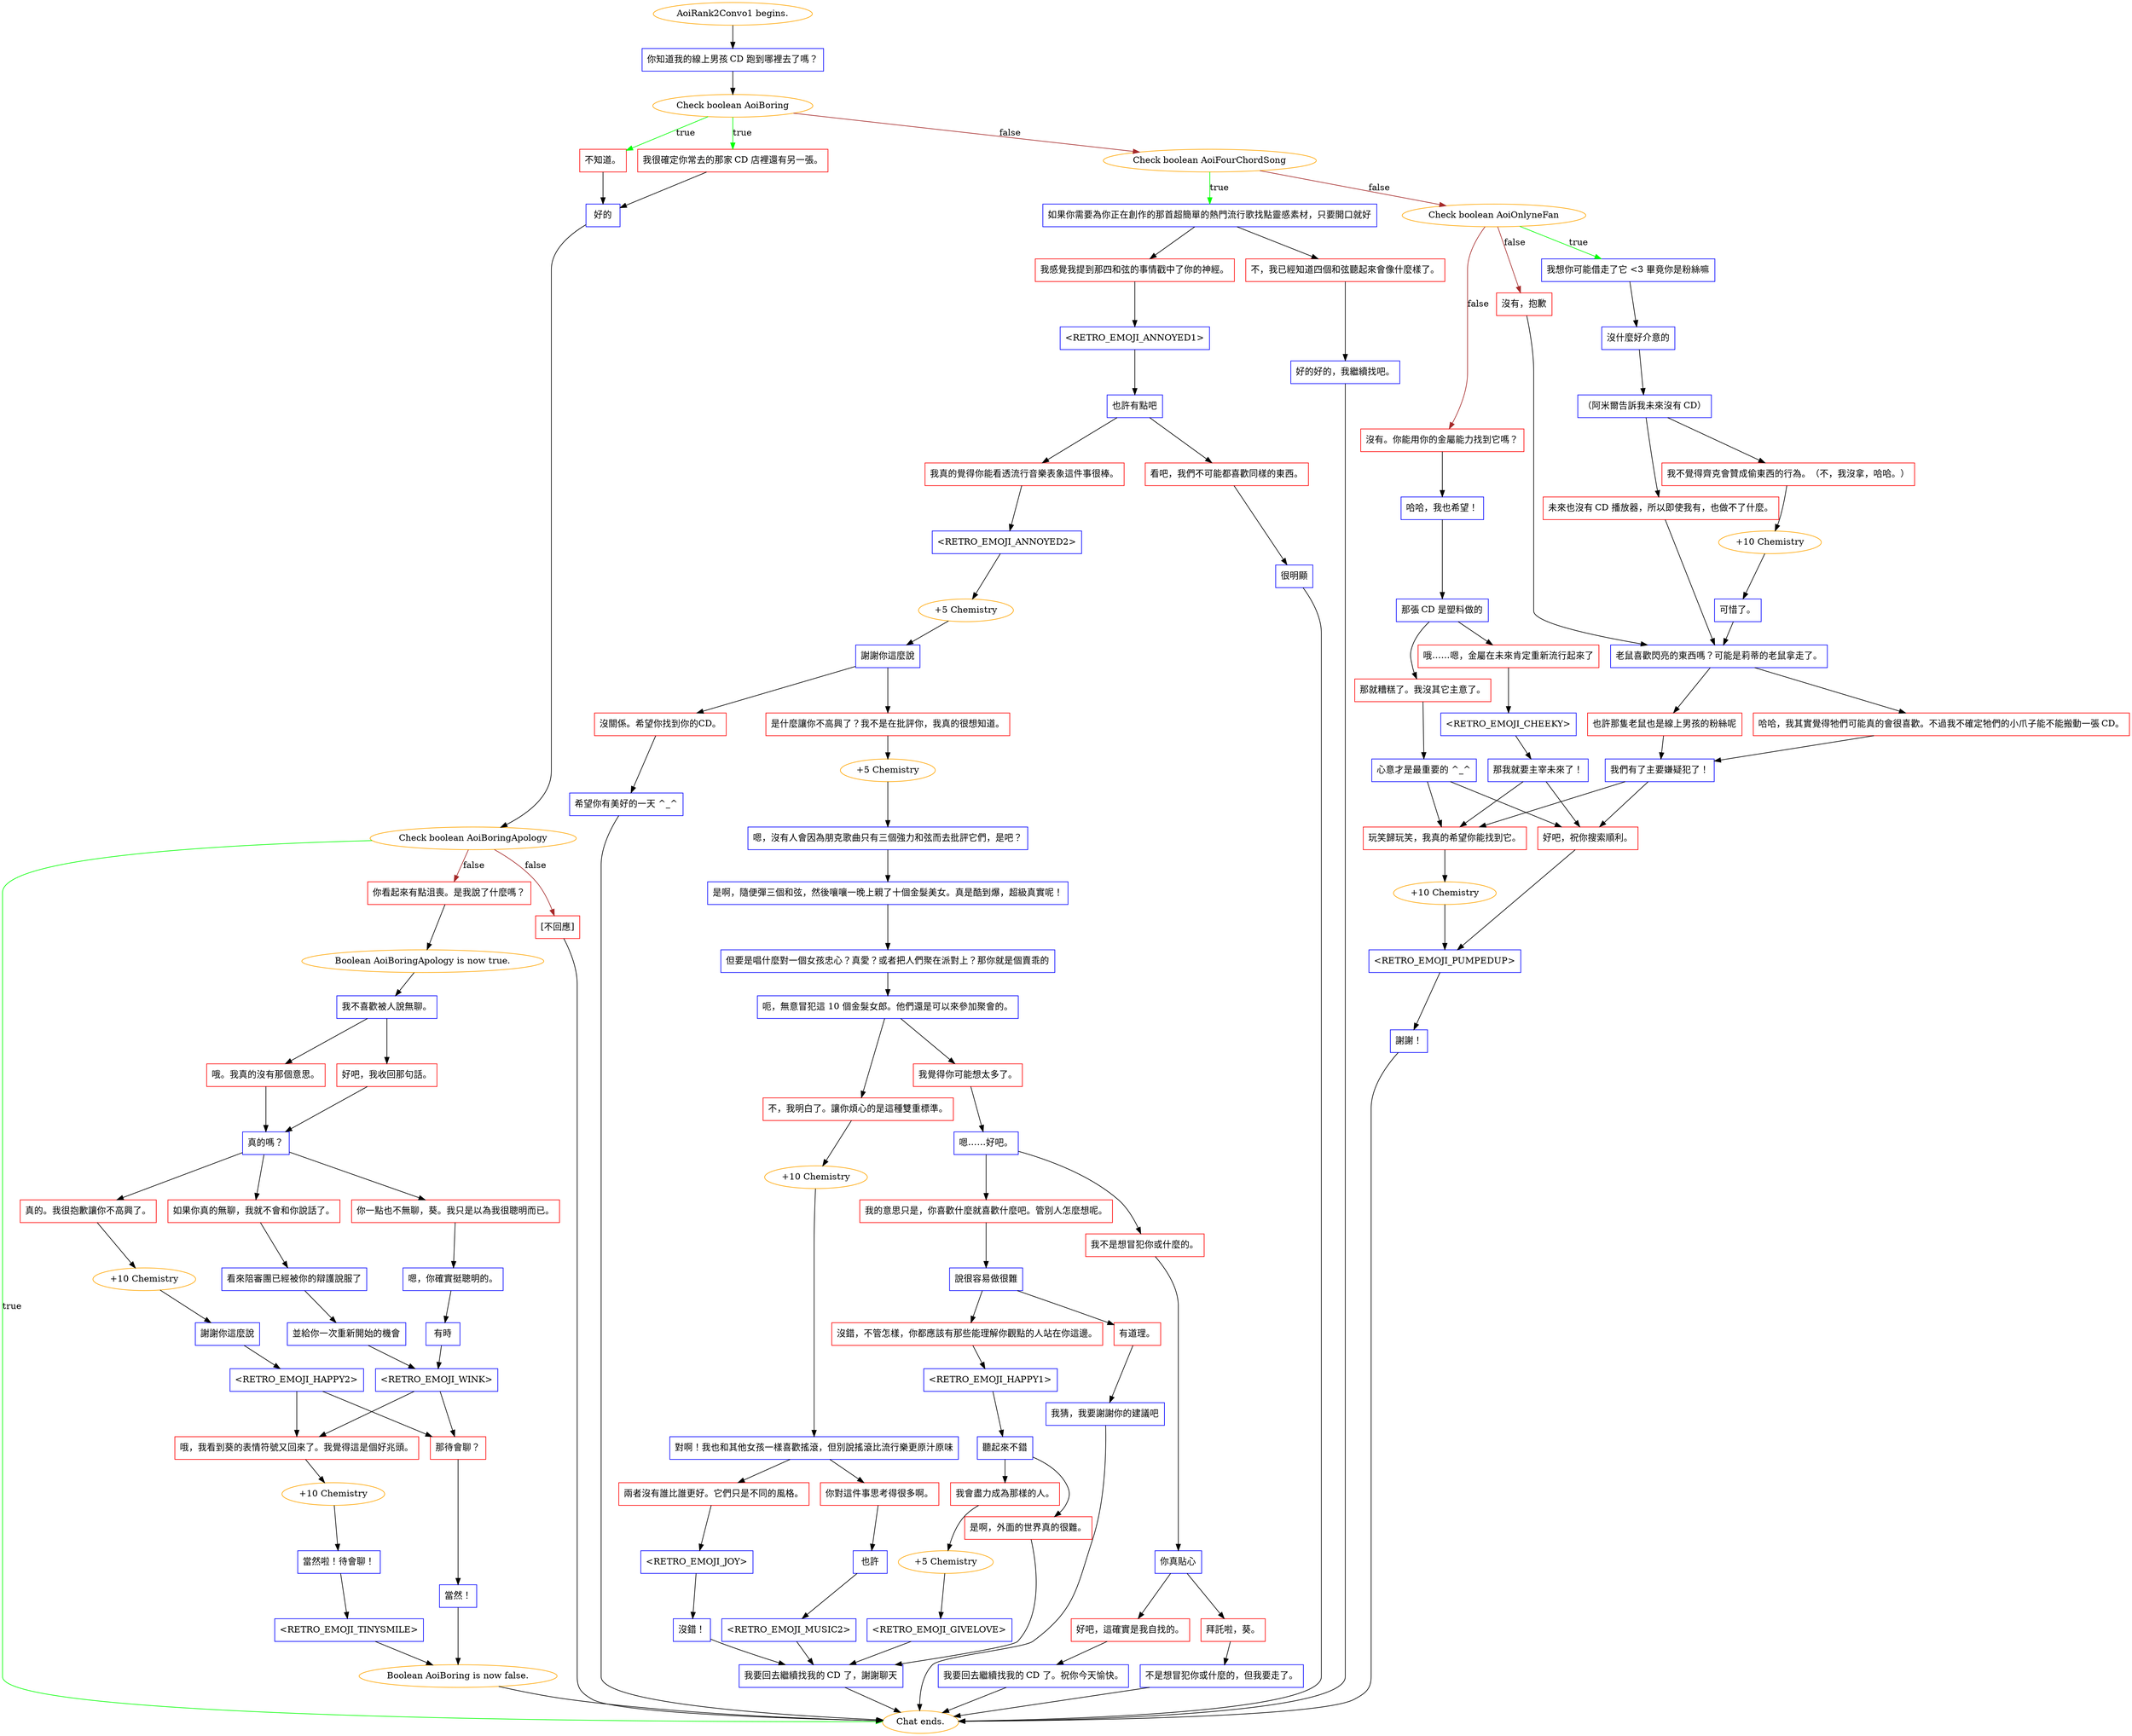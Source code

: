 digraph {
	"AoiRank2Convo1 begins." [color=orange];
		"AoiRank2Convo1 begins." -> j1280099179;
	j1280099179 [label="你知道我的線上男孩 CD 跑到哪裡去了嗎？",shape=box,color=blue];
		j1280099179 -> j645152137;
	j645152137 [label="Check boolean AoiBoring",color=orange];
		j645152137 -> j3492771584 [label=true,color=green];
		j645152137 -> j3868470206 [label=true,color=green];
		j645152137 -> j1227379375 [label=false,color=brown];
	j3492771584 [label="不知道。",shape=box,color=red];
		j3492771584 -> j2605557310;
	j3868470206 [label="我很確定你常去的那家 CD 店裡還有另一張。",shape=box,color=red];
		j3868470206 -> j2605557310;
	j1227379375 [label="Check boolean AoiFourChordSong",color=orange];
		j1227379375 -> j3790342780 [label=true,color=green];
		j1227379375 -> j3702331683 [label=false,color=brown];
	j2605557310 [label="好的",shape=box,color=blue];
		j2605557310 -> j3271738332;
	j3790342780 [label="如果你需要為你正在創作的那首超簡單的熱門流行歌找點靈感素材，只要開口就好",shape=box,color=blue];
		j3790342780 -> j2935851279;
		j3790342780 -> j830710595;
	j3702331683 [label="Check boolean AoiOnlyneFan",color=orange];
		j3702331683 -> j3459632221 [label=true,color=green];
		j3702331683 -> j4213600468 [label=false,color=brown];
		j3702331683 -> j1077295472 [label=false,color=brown];
	j3271738332 [label="Check boolean AoiBoringApology",color=orange];
		j3271738332 -> "Chat ends." [label=true,color=green];
		j3271738332 -> j3200917613 [label=false,color=brown];
		j3271738332 -> j3233129582 [label=false,color=brown];
	j2935851279 [label="我感覺我提到那四和弦的事情戳中了你的神經。",shape=box,color=red];
		j2935851279 -> j277034225;
	j830710595 [label="不，我已經知道四個和弦聽起來會像什麼樣了。",shape=box,color=red];
		j830710595 -> j3603189372;
	j3459632221 [label="我想你可能借走了它 <3 畢竟你是粉絲嘛",shape=box,color=blue];
		j3459632221 -> j3216318965;
	j4213600468 [label="沒有，抱歉",shape=box,color=red];
		j4213600468 -> j2549265511;
	j1077295472 [label="沒有。你能用你的金屬能力找到它嗎？",shape=box,color=red];
		j1077295472 -> j2366472093;
	"Chat ends." [color=orange];
	j3200917613 [label="你看起來有點沮喪。是我說了什麼嗎？",shape=box,color=red];
		j3200917613 -> j4072041396;
	j3233129582 [label="[不回應]",shape=box,color=red];
		j3233129582 -> "Chat ends.";
	j277034225 [label="<RETRO_EMOJI_ANNOYED1>",shape=box,color=blue];
		j277034225 -> j2256184399;
	j3603189372 [label="好的好的，我繼續找吧。",shape=box,color=blue];
		j3603189372 -> "Chat ends.";
	j3216318965 [label="沒什麼好介意的",shape=box,color=blue];
		j3216318965 -> j2768297059;
	j2549265511 [label="老鼠喜歡閃亮的東西嗎？可能是莉蒂的老鼠拿走了。",shape=box,color=blue];
		j2549265511 -> j2771816868;
		j2549265511 -> j3344331898;
	j2366472093 [label="哈哈，我也希望！",shape=box,color=blue];
		j2366472093 -> j2592848681;
	j4072041396 [label="Boolean AoiBoringApology is now true.",color=orange];
		j4072041396 -> j2329897424;
	j2256184399 [label="也許有點吧",shape=box,color=blue];
		j2256184399 -> j219853195;
		j2256184399 -> j1499997442;
	j2768297059 [label="（阿米爾告訴我未來沒有 CD）",shape=box,color=blue];
		j2768297059 -> j3006157820;
		j2768297059 -> j1532672489;
	j2771816868 [label="也許那隻老鼠也是線上男孩的粉絲呢",shape=box,color=red];
		j2771816868 -> j365972223;
	j3344331898 [label="哈哈，我其實覺得牠們可能真的會很喜歡。不過我不確定牠們的小爪子能不能搬動一張 CD。",shape=box,color=red];
		j3344331898 -> j365972223;
	j2592848681 [label="那張 CD 是塑料做的",shape=box,color=blue];
		j2592848681 -> j214763487;
		j2592848681 -> j1969013247;
	j2329897424 [label="我不喜歡被人說無聊。",shape=box,color=blue];
		j2329897424 -> j2767093230;
		j2329897424 -> j14139092;
	j219853195 [label="我真的覺得你能看透流行音樂表象這件事很棒。",shape=box,color=red];
		j219853195 -> j2318722493;
	j1499997442 [label="看吧，我們不可能都喜歡同樣的東西。",shape=box,color=red];
		j1499997442 -> j1673847169;
	j3006157820 [label="我不覺得齊克會贊成偷東西的行為。（不，我沒拿，哈哈。）",shape=box,color=red];
		j3006157820 -> j584109518;
	j1532672489 [label="未來也沒有 CD 播放器，所以即使我有，也做不了什麼。",shape=box,color=red];
		j1532672489 -> j2549265511;
	j365972223 [label="我們有了主要嫌疑犯了！",shape=box,color=blue];
		j365972223 -> j178621633;
		j365972223 -> j2185647357;
	j214763487 [label="哦……嗯，金屬在未來肯定重新流行起來了",shape=box,color=red];
		j214763487 -> j1654796626;
	j1969013247 [label="那就糟糕了。我沒其它主意了。",shape=box,color=red];
		j1969013247 -> j4203870423;
	j2767093230 [label="哦。我真的沒有那個意思。",shape=box,color=red];
		j2767093230 -> j521148088;
	j14139092 [label="好吧，我收回那句話。",shape=box,color=red];
		j14139092 -> j521148088;
	j2318722493 [label="<RETRO_EMOJI_ANNOYED2>",shape=box,color=blue];
		j2318722493 -> j3217924810;
	j1673847169 [label="很明顯",shape=box,color=blue];
		j1673847169 -> "Chat ends.";
	j584109518 [label="+10 Chemistry",color=orange];
		j584109518 -> j828078143;
	j178621633 [label="玩笑歸玩笑，我真的希望你能找到它。",shape=box,color=red];
		j178621633 -> j3568556139;
	j2185647357 [label="好吧，祝你搜索順利。",shape=box,color=red];
		j2185647357 -> j3355039459;
	j1654796626 [label="<RETRO_EMOJI_CHEEKY>",shape=box,color=blue];
		j1654796626 -> j2939666772;
	j4203870423 [label="心意才是最重要的 ^_^",shape=box,color=blue];
		j4203870423 -> j178621633;
		j4203870423 -> j2185647357;
	j521148088 [label="真的嗎？",shape=box,color=blue];
		j521148088 -> j2443134990;
		j521148088 -> j494422630;
		j521148088 -> j2469828193;
	j3217924810 [label="+5 Chemistry",color=orange];
		j3217924810 -> j928045412;
	j828078143 [label="可惜了。",shape=box,color=blue];
		j828078143 -> j2549265511;
	j3568556139 [label="+10 Chemistry",color=orange];
		j3568556139 -> j3355039459;
	j3355039459 [label="<RETRO_EMOJI_PUMPEDUP>",shape=box,color=blue];
		j3355039459 -> j2867982091;
	j2939666772 [label="那我就要主宰未來了！",shape=box,color=blue];
		j2939666772 -> j178621633;
		j2939666772 -> j2185647357;
	j2443134990 [label="真的。我很抱歉讓你不高興了。",shape=box,color=red];
		j2443134990 -> j246699847;
	j494422630 [label="你一點也不無聊，葵。我只是以為我很聰明而已。",shape=box,color=red];
		j494422630 -> j1722124896;
	j2469828193 [label="如果你真的無聊，我就不會和你說話了。",shape=box,color=red];
		j2469828193 -> j529449625;
	j928045412 [label="謝謝你這麼說",shape=box,color=blue];
		j928045412 -> j108558902;
		j928045412 -> j2347697155;
	j2867982091 [label="謝謝！",shape=box,color=blue];
		j2867982091 -> "Chat ends.";
	j246699847 [label="+10 Chemistry",color=orange];
		j246699847 -> j3675487597;
	j1722124896 [label="嗯，你確實挺聰明的。",shape=box,color=blue];
		j1722124896 -> j4266391467;
	j529449625 [label="看來陪審團已經被你的辯護說服了",shape=box,color=blue];
		j529449625 -> j1928176844;
	j108558902 [label="是什麼讓你不高興了？我不是在批評你，我真的很想知道。",shape=box,color=red];
		j108558902 -> j2752009091;
	j2347697155 [label="沒關係。希望你找到你的CD。",shape=box,color=red];
		j2347697155 -> j3931045469;
	j3675487597 [label="謝謝你這麼說",shape=box,color=blue];
		j3675487597 -> j2757887073;
	j4266391467 [label="有時",shape=box,color=blue];
		j4266391467 -> j1922140397;
	j1928176844 [label="並給你一次重新開始的機會",shape=box,color=blue];
		j1928176844 -> j1922140397;
	j2752009091 [label="+5 Chemistry",color=orange];
		j2752009091 -> j396596757;
	j3931045469 [label="希望你有美好的一天 ^_^",shape=box,color=blue];
		j3931045469 -> "Chat ends.";
	j2757887073 [label="<RETRO_EMOJI_HAPPY2>",shape=box,color=blue];
		j2757887073 -> j1244891959;
		j2757887073 -> j490186539;
	j1922140397 [label="<RETRO_EMOJI_WINK>",shape=box,color=blue];
		j1922140397 -> j1244891959;
		j1922140397 -> j490186539;
	j396596757 [label="嗯，沒有人會因為朋克歌曲只有三個強力和弦而去批評它們，是吧？",shape=box,color=blue];
		j396596757 -> j1350826519;
	j1244891959 [label="那待會聊？",shape=box,color=red];
		j1244891959 -> j2769252710;
	j490186539 [label="哦，我看到葵的表情符號又回來了。我覺得這是個好兆頭。",shape=box,color=red];
		j490186539 -> j3176001180;
	j1350826519 [label="是啊，隨便彈三個和弦，然後嚷嚷一晚上親了十個金髮美女。真是酷到爆，超級真實呢！",shape=box,color=blue];
		j1350826519 -> j1509656309;
	j2769252710 [label="當然！",shape=box,color=blue];
		j2769252710 -> j2581611291;
	j3176001180 [label="+10 Chemistry",color=orange];
		j3176001180 -> j3764454846;
	j1509656309 [label="但要是唱什麼對一個女孩忠心？真愛？或者把人們聚在派對上？那你就是個賣乖的",shape=box,color=blue];
		j1509656309 -> j92490591;
	j2581611291 [label="Boolean AoiBoring is now false.",color=orange];
		j2581611291 -> "Chat ends.";
	j3764454846 [label="當然啦！待會聊！",shape=box,color=blue];
		j3764454846 -> j153386734;
	j92490591 [label="呃，無意冒犯這 10 個金髮女郎。他們還是可以來參加聚會的。",shape=box,color=blue];
		j92490591 -> j1927402906;
		j92490591 -> j3787466316;
	j153386734 [label="<RETRO_EMOJI_TINYSMILE>",shape=box,color=blue];
		j153386734 -> j2581611291;
	j1927402906 [label="不，我明白了。讓你煩心的是這種雙重標準。",shape=box,color=red];
		j1927402906 -> j3558590338;
	j3787466316 [label="我覺得你可能想太多了。",shape=box,color=red];
		j3787466316 -> j3757760730;
	j3558590338 [label="+10 Chemistry",color=orange];
		j3558590338 -> j456991305;
	j3757760730 [label="嗯……好吧。",shape=box,color=blue];
		j3757760730 -> j2356154961;
		j3757760730 -> j4112055796;
	j456991305 [label="對啊！我也和其他女孩一樣喜歡搖滾，但別說搖滾比流行樂更原汁原味",shape=box,color=blue];
		j456991305 -> j4050252855;
		j456991305 -> j1591737056;
	j2356154961 [label="我的意思只是，你喜歡什麼就喜歡什麼吧。管別人怎麼想呢。",shape=box,color=red];
		j2356154961 -> j3925601593;
	j4112055796 [label="我不是想冒犯你或什麼的。",shape=box,color=red];
		j4112055796 -> j733170948;
	j4050252855 [label="兩者沒有誰比誰更好。它們只是不同的風格。",shape=box,color=red];
		j4050252855 -> j1854989390;
	j1591737056 [label="你對這件事思考得很多啊。",shape=box,color=red];
		j1591737056 -> j224349809;
	j3925601593 [label="說很容易做很難",shape=box,color=blue];
		j3925601593 -> j965191981;
		j3925601593 -> j797685470;
	j733170948 [label="你真貼心",shape=box,color=blue];
		j733170948 -> j2303401699;
		j733170948 -> j1260562022;
	j1854989390 [label="<RETRO_EMOJI_JOY>",shape=box,color=blue];
		j1854989390 -> j3514220270;
	j224349809 [label="也許",shape=box,color=blue];
		j224349809 -> j3249475322;
	j965191981 [label="有道理。",shape=box,color=red];
		j965191981 -> j6492176;
	j797685470 [label="沒錯，不管怎樣，你都應該有那些能理解你觀點的人站在你這邊。",shape=box,color=red];
		j797685470 -> j3655427114;
	j2303401699 [label="好吧，這確實是我自找的。",shape=box,color=red];
		j2303401699 -> j2784239652;
	j1260562022 [label="拜託啦，葵。",shape=box,color=red];
		j1260562022 -> j922570555;
	j3514220270 [label="沒錯！",shape=box,color=blue];
		j3514220270 -> j512239308;
	j3249475322 [label="<RETRO_EMOJI_MUSIC2>",shape=box,color=blue];
		j3249475322 -> j512239308;
	j6492176 [label="我猜，我要謝謝你的建議吧",shape=box,color=blue];
		j6492176 -> "Chat ends.";
	j3655427114 [label="<RETRO_EMOJI_HAPPY1>",shape=box,color=blue];
		j3655427114 -> j208401826;
	j2784239652 [label="我要回去繼續找我的 CD 了。祝你今天愉快。",shape=box,color=blue];
		j2784239652 -> "Chat ends.";
	j922570555 [label="不是想冒犯你或什麼的，但我要走了。",shape=box,color=blue];
		j922570555 -> "Chat ends.";
	j512239308 [label="我要回去繼續找我的 CD 了，謝謝聊天",shape=box,color=blue];
		j512239308 -> "Chat ends.";
	j208401826 [label="聽起來不錯",shape=box,color=blue];
		j208401826 -> j2582219931;
		j208401826 -> j1177032928;
	j2582219931 [label="我會盡力成為那樣的人。",shape=box,color=red];
		j2582219931 -> j2492490688;
	j1177032928 [label="是啊，外面的世界真的很難。",shape=box,color=red];
		j1177032928 -> j512239308;
	j2492490688 [label="+5 Chemistry",color=orange];
		j2492490688 -> j1496183368;
	j1496183368 [label="<RETRO_EMOJI_GIVELOVE>",shape=box,color=blue];
		j1496183368 -> j512239308;
}